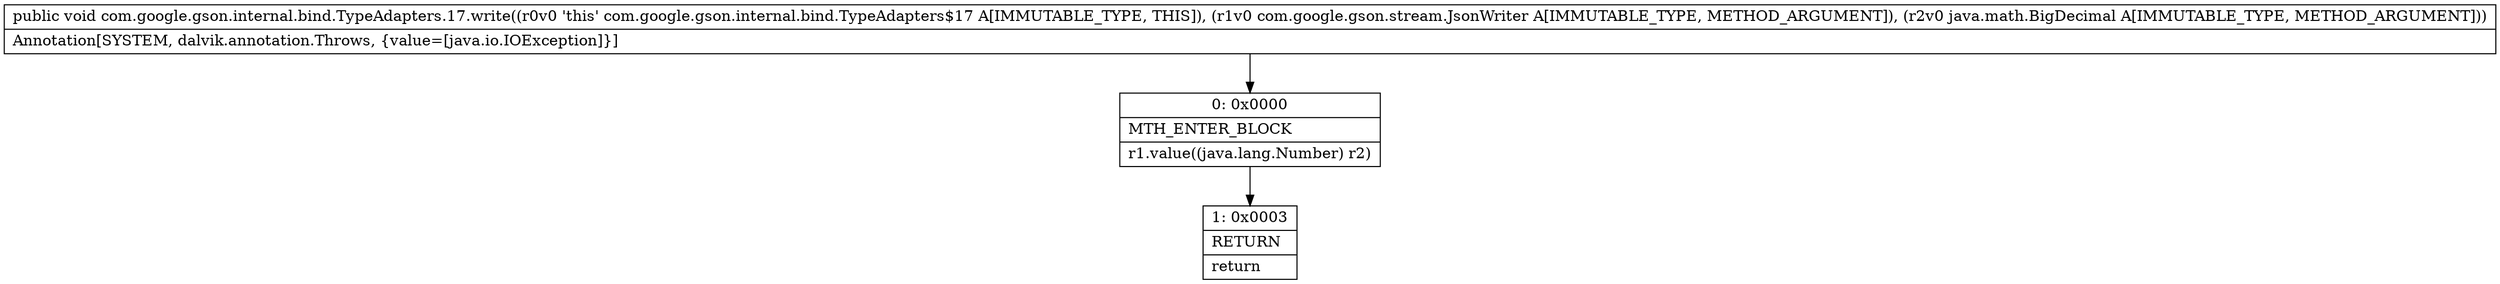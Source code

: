 digraph "CFG forcom.google.gson.internal.bind.TypeAdapters.17.write(Lcom\/google\/gson\/stream\/JsonWriter;Ljava\/math\/BigDecimal;)V" {
Node_0 [shape=record,label="{0\:\ 0x0000|MTH_ENTER_BLOCK\l|r1.value((java.lang.Number) r2)\l}"];
Node_1 [shape=record,label="{1\:\ 0x0003|RETURN\l|return\l}"];
MethodNode[shape=record,label="{public void com.google.gson.internal.bind.TypeAdapters.17.write((r0v0 'this' com.google.gson.internal.bind.TypeAdapters$17 A[IMMUTABLE_TYPE, THIS]), (r1v0 com.google.gson.stream.JsonWriter A[IMMUTABLE_TYPE, METHOD_ARGUMENT]), (r2v0 java.math.BigDecimal A[IMMUTABLE_TYPE, METHOD_ARGUMENT]))  | Annotation[SYSTEM, dalvik.annotation.Throws, \{value=[java.io.IOException]\}]\l}"];
MethodNode -> Node_0;
Node_0 -> Node_1;
}

